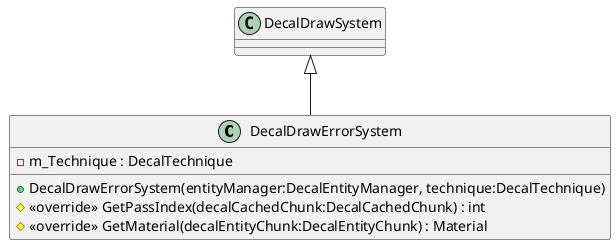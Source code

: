 @startuml
class DecalDrawErrorSystem {
    - m_Technique : DecalTechnique
    + DecalDrawErrorSystem(entityManager:DecalEntityManager, technique:DecalTechnique)
    # <<override>> GetPassIndex(decalCachedChunk:DecalCachedChunk) : int
    # <<override>> GetMaterial(decalEntityChunk:DecalEntityChunk) : Material
}
DecalDrawSystem <|-- DecalDrawErrorSystem
@enduml
